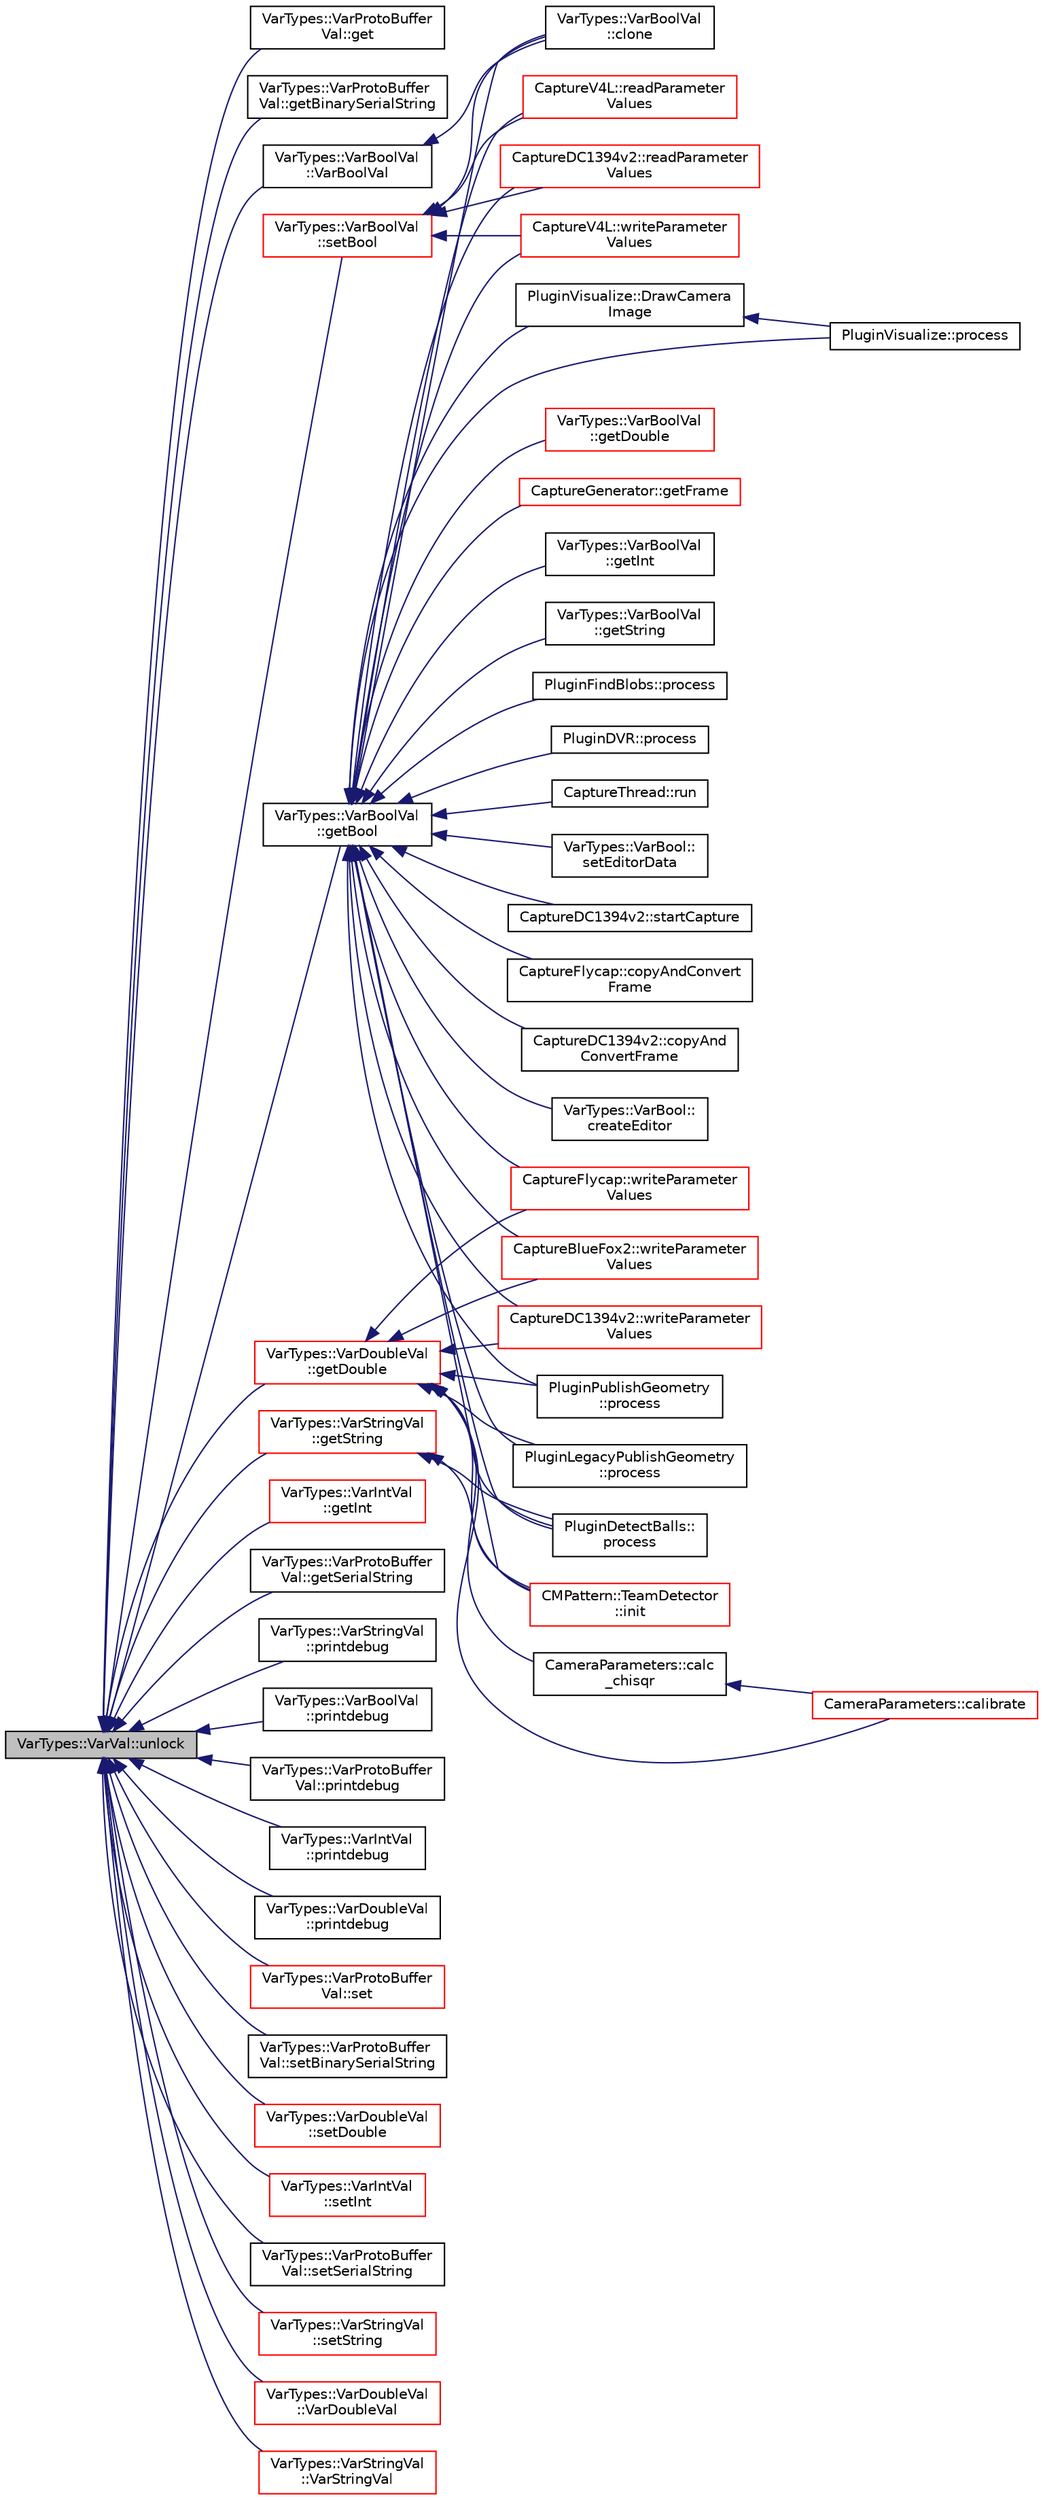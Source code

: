digraph "VarTypes::VarVal::unlock"
{
 // INTERACTIVE_SVG=YES
  edge [fontname="Helvetica",fontsize="10",labelfontname="Helvetica",labelfontsize="10"];
  node [fontname="Helvetica",fontsize="10",shape=record];
  rankdir="LR";
  Node1 [label="VarTypes::VarVal::unlock",height=0.2,width=0.4,color="black", fillcolor="grey75", style="filled", fontcolor="black"];
  Node1 -> Node2 [dir="back",color="midnightblue",fontsize="10",style="solid",fontname="Helvetica"];
  Node2 [label="VarTypes::VarProtoBuffer\lVal::get",height=0.2,width=0.4,color="black", fillcolor="white", style="filled",URL="$da/d1d/class_var_types_1_1_var_proto_buffer_val.html#a56a20a71fed6a2a0b86457ad95fdd177"];
  Node1 -> Node3 [dir="back",color="midnightblue",fontsize="10",style="solid",fontname="Helvetica"];
  Node3 [label="VarTypes::VarProtoBuffer\lVal::getBinarySerialString",height=0.2,width=0.4,color="black", fillcolor="white", style="filled",URL="$da/d1d/class_var_types_1_1_var_proto_buffer_val.html#acd9fc9100e94873b2b72b255da858a2a"];
  Node1 -> Node4 [dir="back",color="midnightblue",fontsize="10",style="solid",fontname="Helvetica"];
  Node4 [label="VarTypes::VarBoolVal\l::getBool",height=0.2,width=0.4,color="black", fillcolor="white", style="filled",URL="$d8/d0a/class_var_types_1_1_var_bool_val.html#aa06eade87e8f3799adddde73001ba94b",tooltip="return the boolean value "];
  Node4 -> Node5 [dir="back",color="midnightblue",fontsize="10",style="solid",fontname="Helvetica"];
  Node5 [label="VarTypes::VarBoolVal\l::clone",height=0.2,width=0.4,color="black", fillcolor="white", style="filled",URL="$d8/d0a/class_var_types_1_1_var_bool_val.html#a90fdadf6a693c6574c8c8f8d6fdb8b28"];
  Node4 -> Node6 [dir="back",color="midnightblue",fontsize="10",style="solid",fontname="Helvetica"];
  Node6 [label="CaptureFlycap::copyAndConvert\lFrame",height=0.2,width=0.4,color="black", fillcolor="white", style="filled",URL="$d0/de8/class_capture_flycap.html#a4f19bdca9385ba3adb037e54da0ec82e"];
  Node4 -> Node7 [dir="back",color="midnightblue",fontsize="10",style="solid",fontname="Helvetica"];
  Node7 [label="CaptureDC1394v2::copyAnd\lConvertFrame",height=0.2,width=0.4,color="black", fillcolor="white", style="filled",URL="$d9/db2/class_capture_d_c1394v2.html#a4b042d3d26dcf23965c784b38598edae"];
  Node4 -> Node8 [dir="back",color="midnightblue",fontsize="10",style="solid",fontname="Helvetica"];
  Node8 [label="VarTypes::VarBool::\lcreateEditor",height=0.2,width=0.4,color="black", fillcolor="white", style="filled",URL="$dc/da5/class_var_types_1_1_var_bool.html#a806e2477e57f93693ca355bf0bfa450f"];
  Node4 -> Node9 [dir="back",color="midnightblue",fontsize="10",style="solid",fontname="Helvetica"];
  Node9 [label="PluginVisualize::DrawCamera\lImage",height=0.2,width=0.4,color="black", fillcolor="white", style="filled",URL="$db/d09/class_plugin_visualize.html#a68638173df5332c29d7b9fcd1c6bca22"];
  Node9 -> Node10 [dir="back",color="midnightblue",fontsize="10",style="solid",fontname="Helvetica"];
  Node10 [label="PluginVisualize::process",height=0.2,width=0.4,color="black", fillcolor="white", style="filled",URL="$db/d09/class_plugin_visualize.html#a9fb83c5f31f4ad6205bada831b2547c0"];
  Node4 -> Node11 [dir="back",color="midnightblue",fontsize="10",style="solid",fontname="Helvetica"];
  Node11 [label="VarTypes::VarBoolVal\l::getDouble",height=0.2,width=0.4,color="red", fillcolor="white", style="filled",URL="$d8/d0a/class_var_types_1_1_var_bool_val.html#a36f9ea994f1a7fdc79e65e162e85b384",tooltip="will return 1.0 if true, 0.0 if false. "];
  Node4 -> Node12 [dir="back",color="midnightblue",fontsize="10",style="solid",fontname="Helvetica"];
  Node12 [label="CaptureGenerator::getFrame",height=0.2,width=0.4,color="red", fillcolor="white", style="filled",URL="$d8/d4a/class_capture_generator.html#a8246eacb575108d3049d53f6b5b89582"];
  Node4 -> Node13 [dir="back",color="midnightblue",fontsize="10",style="solid",fontname="Helvetica"];
  Node13 [label="VarTypes::VarBoolVal\l::getInt",height=0.2,width=0.4,color="black", fillcolor="white", style="filled",URL="$d8/d0a/class_var_types_1_1_var_bool_val.html#a23a91050e828cb653389d26a74aee821",tooltip="will return 1 if true, 0 if false "];
  Node4 -> Node14 [dir="back",color="midnightblue",fontsize="10",style="solid",fontname="Helvetica"];
  Node14 [label="VarTypes::VarBoolVal\l::getString",height=0.2,width=0.4,color="black", fillcolor="white", style="filled",URL="$d8/d0a/class_var_types_1_1_var_bool_val.html#aa7f15572e6dc3b98eee8e530b4be43c6",tooltip="will return the string \"true\" if true, or \"false\" if false. "];
  Node4 -> Node15 [dir="back",color="midnightblue",fontsize="10",style="solid",fontname="Helvetica"];
  Node15 [label="CMPattern::TeamDetector\l::init",height=0.2,width=0.4,color="red", fillcolor="white", style="filled",URL="$d2/dbb/class_c_m_pattern_1_1_team_detector.html#a2fec71a2c4f6e948c8ed879c95734b3f"];
  Node4 -> Node16 [dir="back",color="midnightblue",fontsize="10",style="solid",fontname="Helvetica"];
  Node16 [label="PluginFindBlobs::process",height=0.2,width=0.4,color="black", fillcolor="white", style="filled",URL="$d4/d88/class_plugin_find_blobs.html#a41ea8f1fcf4d0ca0b8119b5946fc1441"];
  Node4 -> Node17 [dir="back",color="midnightblue",fontsize="10",style="solid",fontname="Helvetica"];
  Node17 [label="PluginPublishGeometry\l::process",height=0.2,width=0.4,color="black", fillcolor="white", style="filled",URL="$d5/db6/class_plugin_publish_geometry.html#af5088ac93beaefa0318196253ddb676d"];
  Node4 -> Node18 [dir="back",color="midnightblue",fontsize="10",style="solid",fontname="Helvetica"];
  Node18 [label="PluginLegacyPublishGeometry\l::process",height=0.2,width=0.4,color="black", fillcolor="white", style="filled",URL="$da/da8/class_plugin_legacy_publish_geometry.html#a1e8cc6b653351ad1c5230b15976cbbe5"];
  Node4 -> Node10 [dir="back",color="midnightblue",fontsize="10",style="solid",fontname="Helvetica"];
  Node4 -> Node19 [dir="back",color="midnightblue",fontsize="10",style="solid",fontname="Helvetica"];
  Node19 [label="PluginDetectBalls::\lprocess",height=0.2,width=0.4,color="black", fillcolor="white", style="filled",URL="$da/d5c/class_plugin_detect_balls.html#aedc36534989a26c68205855352f3e1d4"];
  Node4 -> Node20 [dir="back",color="midnightblue",fontsize="10",style="solid",fontname="Helvetica"];
  Node20 [label="PluginDVR::process",height=0.2,width=0.4,color="black", fillcolor="white", style="filled",URL="$df/d79/class_plugin_d_v_r.html#abb58f33035d31e22b695648f00f00fc9"];
  Node4 -> Node21 [dir="back",color="midnightblue",fontsize="10",style="solid",fontname="Helvetica"];
  Node21 [label="CaptureV4L::readParameter\lValues",height=0.2,width=0.4,color="red", fillcolor="white", style="filled",URL="$d8/d36/class_capture_v4_l.html#a446168ca5f7a66eb96d7da1b095e9875"];
  Node4 -> Node22 [dir="back",color="midnightblue",fontsize="10",style="solid",fontname="Helvetica"];
  Node22 [label="CaptureDC1394v2::readParameter\lValues",height=0.2,width=0.4,color="red", fillcolor="white", style="filled",URL="$d9/db2/class_capture_d_c1394v2.html#ad393401efc2065c27cd094d1e44e38e6"];
  Node4 -> Node23 [dir="back",color="midnightblue",fontsize="10",style="solid",fontname="Helvetica"];
  Node23 [label="CaptureThread::run",height=0.2,width=0.4,color="black", fillcolor="white", style="filled",URL="$d6/de9/class_capture_thread.html#ace6f66e410cac572d775a968841344d5"];
  Node4 -> Node24 [dir="back",color="midnightblue",fontsize="10",style="solid",fontname="Helvetica"];
  Node24 [label="VarTypes::VarBool::\lsetEditorData",height=0.2,width=0.4,color="black", fillcolor="white", style="filled",URL="$dc/da5/class_var_types_1_1_var_bool.html#a5de8ac8ec49734afd0b7975891f4a81a"];
  Node4 -> Node25 [dir="back",color="midnightblue",fontsize="10",style="solid",fontname="Helvetica"];
  Node25 [label="CaptureDC1394v2::startCapture",height=0.2,width=0.4,color="black", fillcolor="white", style="filled",URL="$d9/db2/class_capture_d_c1394v2.html#aa5de4131abf2ec1629ed290e1731c496",tooltip="Initialize the interface and start capture. "];
  Node4 -> Node26 [dir="back",color="midnightblue",fontsize="10",style="solid",fontname="Helvetica"];
  Node26 [label="CaptureFlycap::writeParameter\lValues",height=0.2,width=0.4,color="red", fillcolor="white", style="filled",URL="$d0/de8/class_capture_flycap.html#aa899b4340df6d7f12e5841cabdae0565"];
  Node4 -> Node27 [dir="back",color="midnightblue",fontsize="10",style="solid",fontname="Helvetica"];
  Node27 [label="CaptureBlueFox2::writeParameter\lValues",height=0.2,width=0.4,color="red", fillcolor="white", style="filled",URL="$d6/d65/class_capture_blue_fox2.html#aef9ddb1b73755f0ff63b7d63dc3049c6"];
  Node4 -> Node28 [dir="back",color="midnightblue",fontsize="10",style="solid",fontname="Helvetica"];
  Node28 [label="CaptureV4L::writeParameter\lValues",height=0.2,width=0.4,color="red", fillcolor="white", style="filled",URL="$d8/d36/class_capture_v4_l.html#aef5391cb6afe25e055a0366db18a6dff"];
  Node4 -> Node29 [dir="back",color="midnightblue",fontsize="10",style="solid",fontname="Helvetica"];
  Node29 [label="CaptureDC1394v2::writeParameter\lValues",height=0.2,width=0.4,color="red", fillcolor="white", style="filled",URL="$d9/db2/class_capture_d_c1394v2.html#a90f4f1d3bda06d595fd88bdca24451ee"];
  Node1 -> Node30 [dir="back",color="midnightblue",fontsize="10",style="solid",fontname="Helvetica"];
  Node30 [label="VarTypes::VarDoubleVal\l::getDouble",height=0.2,width=0.4,color="red", fillcolor="white", style="filled",URL="$db/d0f/class_var_types_1_1_var_double_val.html#aa5c9acfc3658e012d84481b9292a0b12",tooltip="get the value of this data-type "];
  Node30 -> Node31 [dir="back",color="midnightblue",fontsize="10",style="solid",fontname="Helvetica"];
  Node31 [label="CameraParameters::calc\l_chisqr",height=0.2,width=0.4,color="black", fillcolor="white", style="filled",URL="$d7/df2/class_camera_parameters.html#a6dbab6c4ef488713ca44afd3e71976c7"];
  Node31 -> Node32 [dir="back",color="midnightblue",fontsize="10",style="solid",fontname="Helvetica"];
  Node32 [label="CameraParameters::calibrate",height=0.2,width=0.4,color="red", fillcolor="white", style="filled",URL="$d7/df2/class_camera_parameters.html#a28286392a58b959438648e150d1b83b9"];
  Node30 -> Node32 [dir="back",color="midnightblue",fontsize="10",style="solid",fontname="Helvetica"];
  Node30 -> Node15 [dir="back",color="midnightblue",fontsize="10",style="solid",fontname="Helvetica"];
  Node30 -> Node17 [dir="back",color="midnightblue",fontsize="10",style="solid",fontname="Helvetica"];
  Node30 -> Node18 [dir="back",color="midnightblue",fontsize="10",style="solid",fontname="Helvetica"];
  Node30 -> Node19 [dir="back",color="midnightblue",fontsize="10",style="solid",fontname="Helvetica"];
  Node30 -> Node26 [dir="back",color="midnightblue",fontsize="10",style="solid",fontname="Helvetica"];
  Node30 -> Node27 [dir="back",color="midnightblue",fontsize="10",style="solid",fontname="Helvetica"];
  Node30 -> Node29 [dir="back",color="midnightblue",fontsize="10",style="solid",fontname="Helvetica"];
  Node1 -> Node33 [dir="back",color="midnightblue",fontsize="10",style="solid",fontname="Helvetica"];
  Node33 [label="VarTypes::VarIntVal\l::getInt",height=0.2,width=0.4,color="red", fillcolor="white", style="filled",URL="$d4/dc9/class_var_types_1_1_var_int_val.html#acd583a6de9fb38270945d6ae95fd32ac"];
  Node1 -> Node34 [dir="back",color="midnightblue",fontsize="10",style="solid",fontname="Helvetica"];
  Node34 [label="VarTypes::VarProtoBuffer\lVal::getSerialString",height=0.2,width=0.4,color="black", fillcolor="white", style="filled",URL="$da/d1d/class_var_types_1_1_var_proto_buffer_val.html#adfa546c881233b20f2913b23ecaf3817"];
  Node1 -> Node35 [dir="back",color="midnightblue",fontsize="10",style="solid",fontname="Helvetica"];
  Node35 [label="VarTypes::VarStringVal\l::getString",height=0.2,width=0.4,color="red", fillcolor="white", style="filled",URL="$db/d2f/class_var_types_1_1_var_string_val.html#a4f8461fed9d174b500b03a944e357b6f"];
  Node35 -> Node15 [dir="back",color="midnightblue",fontsize="10",style="solid",fontname="Helvetica"];
  Node35 -> Node19 [dir="back",color="midnightblue",fontsize="10",style="solid",fontname="Helvetica"];
  Node1 -> Node36 [dir="back",color="midnightblue",fontsize="10",style="solid",fontname="Helvetica"];
  Node36 [label="VarTypes::VarStringVal\l::printdebug",height=0.2,width=0.4,color="black", fillcolor="white", style="filled",URL="$db/d2f/class_var_types_1_1_var_string_val.html#aae8376cfad9424663c4586e7d1e4d9d4"];
  Node1 -> Node37 [dir="back",color="midnightblue",fontsize="10",style="solid",fontname="Helvetica"];
  Node37 [label="VarTypes::VarBoolVal\l::printdebug",height=0.2,width=0.4,color="black", fillcolor="white", style="filled",URL="$d8/d0a/class_var_types_1_1_var_bool_val.html#a474c9eb30f4949f47a8298e188e3c8d3"];
  Node1 -> Node38 [dir="back",color="midnightblue",fontsize="10",style="solid",fontname="Helvetica"];
  Node38 [label="VarTypes::VarProtoBuffer\lVal::printdebug",height=0.2,width=0.4,color="black", fillcolor="white", style="filled",URL="$da/d1d/class_var_types_1_1_var_proto_buffer_val.html#ae0d0b1ef6986656f5f2616d7e46b0b58"];
  Node1 -> Node39 [dir="back",color="midnightblue",fontsize="10",style="solid",fontname="Helvetica"];
  Node39 [label="VarTypes::VarIntVal\l::printdebug",height=0.2,width=0.4,color="black", fillcolor="white", style="filled",URL="$d4/dc9/class_var_types_1_1_var_int_val.html#a4fa499fd1cf9175364cc8d5bce70e3a2"];
  Node1 -> Node40 [dir="back",color="midnightblue",fontsize="10",style="solid",fontname="Helvetica"];
  Node40 [label="VarTypes::VarDoubleVal\l::printdebug",height=0.2,width=0.4,color="black", fillcolor="white", style="filled",URL="$db/d0f/class_var_types_1_1_var_double_val.html#a5c9354265168fca7a1f04afa7139d51d"];
  Node1 -> Node41 [dir="back",color="midnightblue",fontsize="10",style="solid",fontname="Helvetica"];
  Node41 [label="VarTypes::VarProtoBuffer\lVal::set",height=0.2,width=0.4,color="red", fillcolor="white", style="filled",URL="$da/d1d/class_var_types_1_1_var_proto_buffer_val.html#a0d4fb18785b487bda510c4dea5070818"];
  Node1 -> Node42 [dir="back",color="midnightblue",fontsize="10",style="solid",fontname="Helvetica"];
  Node42 [label="VarTypes::VarProtoBuffer\lVal::setBinarySerialString",height=0.2,width=0.4,color="black", fillcolor="white", style="filled",URL="$da/d1d/class_var_types_1_1_var_proto_buffer_val.html#a50b922fea2a74d8b2bd8437e281b2342"];
  Node1 -> Node43 [dir="back",color="midnightblue",fontsize="10",style="solid",fontname="Helvetica"];
  Node43 [label="VarTypes::VarBoolVal\l::setBool",height=0.2,width=0.4,color="red", fillcolor="white", style="filled",URL="$d8/d0a/class_var_types_1_1_var_bool_val.html#aeaa06deb73172b73f7cc861bcb436d36",tooltip="set this to a particular boolean value "];
  Node43 -> Node5 [dir="back",color="midnightblue",fontsize="10",style="solid",fontname="Helvetica"];
  Node43 -> Node21 [dir="back",color="midnightblue",fontsize="10",style="solid",fontname="Helvetica"];
  Node43 -> Node22 [dir="back",color="midnightblue",fontsize="10",style="solid",fontname="Helvetica"];
  Node43 -> Node28 [dir="back",color="midnightblue",fontsize="10",style="solid",fontname="Helvetica"];
  Node1 -> Node44 [dir="back",color="midnightblue",fontsize="10",style="solid",fontname="Helvetica"];
  Node44 [label="VarTypes::VarDoubleVal\l::setDouble",height=0.2,width=0.4,color="red", fillcolor="white", style="filled",URL="$db/d0f/class_var_types_1_1_var_double_val.html#a41f7c4dcd1e9da7c77dedab26352b3c5",tooltip="set the value of this node to val. "];
  Node1 -> Node45 [dir="back",color="midnightblue",fontsize="10",style="solid",fontname="Helvetica"];
  Node45 [label="VarTypes::VarIntVal\l::setInt",height=0.2,width=0.4,color="red", fillcolor="white", style="filled",URL="$d4/dc9/class_var_types_1_1_var_int_val.html#afb8369e30c59a1004735828a7a528059",tooltip="set the value of this node to val. "];
  Node1 -> Node46 [dir="back",color="midnightblue",fontsize="10",style="solid",fontname="Helvetica"];
  Node46 [label="VarTypes::VarProtoBuffer\lVal::setSerialString",height=0.2,width=0.4,color="black", fillcolor="white", style="filled",URL="$da/d1d/class_var_types_1_1_var_proto_buffer_val.html#a3c911635a4cbe0bdc8626954cd89a99c"];
  Node1 -> Node47 [dir="back",color="midnightblue",fontsize="10",style="solid",fontname="Helvetica"];
  Node47 [label="VarTypes::VarStringVal\l::setString",height=0.2,width=0.4,color="red", fillcolor="white", style="filled",URL="$db/d2f/class_var_types_1_1_var_string_val.html#a9d19c6278201f6d6a7d130dfda610ba4"];
  Node1 -> Node48 [dir="back",color="midnightblue",fontsize="10",style="solid",fontname="Helvetica"];
  Node48 [label="VarTypes::VarBoolVal\l::VarBoolVal",height=0.2,width=0.4,color="black", fillcolor="white", style="filled",URL="$d8/d0a/class_var_types_1_1_var_bool_val.html#acada011a6cb7e62c321301333d379fea"];
  Node48 -> Node5 [dir="back",color="midnightblue",fontsize="10",style="solid",fontname="Helvetica"];
  Node1 -> Node49 [dir="back",color="midnightblue",fontsize="10",style="solid",fontname="Helvetica"];
  Node49 [label="VarTypes::VarDoubleVal\l::VarDoubleVal",height=0.2,width=0.4,color="red", fillcolor="white", style="filled",URL="$db/d0f/class_var_types_1_1_var_double_val.html#a44108af16805795f2a9666b3ad5104eb"];
  Node1 -> Node50 [dir="back",color="midnightblue",fontsize="10",style="solid",fontname="Helvetica"];
  Node50 [label="VarTypes::VarStringVal\l::VarStringVal",height=0.2,width=0.4,color="red", fillcolor="white", style="filled",URL="$db/d2f/class_var_types_1_1_var_string_val.html#a86e08954f226531ed8991d4f636f74a0"];
}
